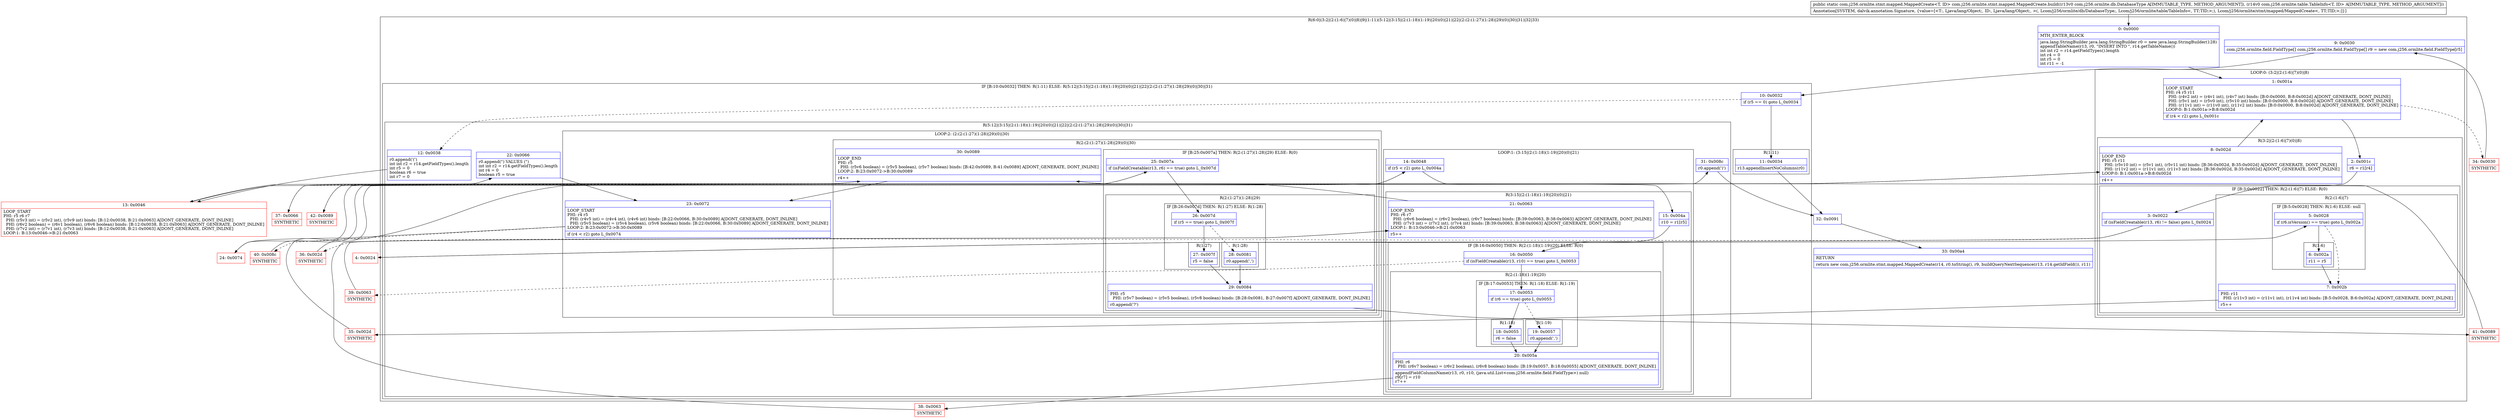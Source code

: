 digraph "CFG forcom.j256.ormlite.stmt.mapped.MappedCreate.build(Lcom\/j256\/ormlite\/db\/DatabaseType;Lcom\/j256\/ormlite\/table\/TableInfo;)Lcom\/j256\/ormlite\/stmt\/mapped\/MappedCreate;" {
subgraph cluster_Region_231644048 {
label = "R(6:0|(3:2|(2:(1:6)|7)(0)|8)|9|(1:11)(5:12|(3:15|(2:(1:18)(1:19)|20)(0)|21)|22|(2:(2:(1:27)(1:28)|29)(0)|30)|31)|32|33)";
node [shape=record,color=blue];
Node_0 [shape=record,label="{0\:\ 0x0000|MTH_ENTER_BLOCK\l|java.lang.StringBuilder java.lang.StringBuilder r0 = new java.lang.StringBuilder(128)\lappendTableName(r13, r0, \"INSERT INTO \", r14.getTableName())\lint int r2 = r14.getFieldTypes().length\lint r4 = 0\lint r5 = 0\lint r11 = \-1\l}"];
subgraph cluster_LoopRegion_1682206068 {
label = "LOOP:0: (3:2|(2:(1:6)|7)(0)|8)";
node [shape=record,color=blue];
Node_1 [shape=record,label="{1\:\ 0x001a|LOOP_START\lPHI: r4 r5 r11 \l  PHI: (r4v2 int) = (r4v1 int), (r4v7 int) binds: [B:0:0x0000, B:8:0x002d] A[DONT_GENERATE, DONT_INLINE]\l  PHI: (r5v1 int) = (r5v0 int), (r5v10 int) binds: [B:0:0x0000, B:8:0x002d] A[DONT_GENERATE, DONT_INLINE]\l  PHI: (r11v1 int) = (r11v0 int), (r11v2 int) binds: [B:0:0x0000, B:8:0x002d] A[DONT_GENERATE, DONT_INLINE]\lLOOP:0: B:1:0x001a\-\>B:8:0x002d\l|if (r4 \< r2) goto L_0x001c\l}"];
subgraph cluster_Region_1249960696 {
label = "R(3:2|(2:(1:6)|7)(0)|8)";
node [shape=record,color=blue];
Node_2 [shape=record,label="{2\:\ 0x001c|r6 = r1[r4]\l}"];
subgraph cluster_IfRegion_757869114 {
label = "IF [B:3:0x0022] THEN: R(2:(1:6)|7) ELSE: R(0)";
node [shape=record,color=blue];
Node_3 [shape=record,label="{3\:\ 0x0022|if (isFieldCreatable(r13, r6) != false) goto L_0x0024\l}"];
subgraph cluster_Region_2139707757 {
label = "R(2:(1:6)|7)";
node [shape=record,color=blue];
subgraph cluster_IfRegion_941312097 {
label = "IF [B:5:0x0028] THEN: R(1:6) ELSE: null";
node [shape=record,color=blue];
Node_5 [shape=record,label="{5\:\ 0x0028|if (r6.isVersion() == true) goto L_0x002a\l}"];
subgraph cluster_Region_1752143992 {
label = "R(1:6)";
node [shape=record,color=blue];
Node_6 [shape=record,label="{6\:\ 0x002a|r11 = r5\l}"];
}
}
Node_7 [shape=record,label="{7\:\ 0x002b|PHI: r11 \l  PHI: (r11v3 int) = (r11v1 int), (r11v4 int) binds: [B:5:0x0028, B:6:0x002a] A[DONT_GENERATE, DONT_INLINE]\l|r5++\l}"];
}
subgraph cluster_Region_1665972826 {
label = "R(0)";
node [shape=record,color=blue];
}
}
Node_8 [shape=record,label="{8\:\ 0x002d|LOOP_END\lPHI: r5 r11 \l  PHI: (r5v10 int) = (r5v1 int), (r5v11 int) binds: [B:36:0x002d, B:35:0x002d] A[DONT_GENERATE, DONT_INLINE]\l  PHI: (r11v2 int) = (r11v1 int), (r11v3 int) binds: [B:36:0x002d, B:35:0x002d] A[DONT_GENERATE, DONT_INLINE]\lLOOP:0: B:1:0x001a\-\>B:8:0x002d\l|r4++\l}"];
}
}
Node_9 [shape=record,label="{9\:\ 0x0030|com.j256.ormlite.field.FieldType[] com.j256.ormlite.field.FieldType[] r9 = new com.j256.ormlite.field.FieldType[r5]\l}"];
subgraph cluster_IfRegion_498045135 {
label = "IF [B:10:0x0032] THEN: R(1:11) ELSE: R(5:12|(3:15|(2:(1:18)(1:19)|20)(0)|21)|22|(2:(2:(1:27)(1:28)|29)(0)|30)|31)";
node [shape=record,color=blue];
Node_10 [shape=record,label="{10\:\ 0x0032|if (r5 == 0) goto L_0x0034\l}"];
subgraph cluster_Region_1012294546 {
label = "R(1:11)";
node [shape=record,color=blue];
Node_11 [shape=record,label="{11\:\ 0x0034|r13.appendInsertNoColumns(r0)\l}"];
}
subgraph cluster_Region_1543058090 {
label = "R(5:12|(3:15|(2:(1:18)(1:19)|20)(0)|21)|22|(2:(2:(1:27)(1:28)|29)(0)|30)|31)";
node [shape=record,color=blue];
Node_12 [shape=record,label="{12\:\ 0x0038|r0.append('(')\lint int r2 = r14.getFieldTypes().length\lint r5 = 0\lboolean r6 = true\lint r7 = 0\l}"];
subgraph cluster_LoopRegion_614745226 {
label = "LOOP:1: (3:15|(2:(1:18)(1:19)|20)(0)|21)";
node [shape=record,color=blue];
Node_14 [shape=record,label="{14\:\ 0x0048|if (r5 \< r2) goto L_0x004a\l}"];
subgraph cluster_Region_1349858976 {
label = "R(3:15|(2:(1:18)(1:19)|20)(0)|21)";
node [shape=record,color=blue];
Node_15 [shape=record,label="{15\:\ 0x004a|r10 = r1[r5]\l}"];
subgraph cluster_IfRegion_1746257886 {
label = "IF [B:16:0x0050] THEN: R(2:(1:18)(1:19)|20) ELSE: R(0)";
node [shape=record,color=blue];
Node_16 [shape=record,label="{16\:\ 0x0050|if (isFieldCreatable(r13, r10) == true) goto L_0x0053\l}"];
subgraph cluster_Region_1133434443 {
label = "R(2:(1:18)(1:19)|20)";
node [shape=record,color=blue];
subgraph cluster_IfRegion_1899673458 {
label = "IF [B:17:0x0053] THEN: R(1:18) ELSE: R(1:19)";
node [shape=record,color=blue];
Node_17 [shape=record,label="{17\:\ 0x0053|if (r6 == true) goto L_0x0055\l}"];
subgraph cluster_Region_1694654450 {
label = "R(1:18)";
node [shape=record,color=blue];
Node_18 [shape=record,label="{18\:\ 0x0055|r6 = false\l}"];
}
subgraph cluster_Region_979749004 {
label = "R(1:19)";
node [shape=record,color=blue];
Node_19 [shape=record,label="{19\:\ 0x0057|r0.append(',')\l}"];
}
}
Node_20 [shape=record,label="{20\:\ 0x005a|PHI: r6 \l  PHI: (r6v7 boolean) = (r6v2 boolean), (r6v8 boolean) binds: [B:19:0x0057, B:18:0x0055] A[DONT_GENERATE, DONT_INLINE]\l|appendFieldColumnName(r13, r0, r10, (java.util.List\<com.j256.ormlite.field.FieldType\>) null)\lr9[r7] = r10\lr7++\l}"];
}
subgraph cluster_Region_170902269 {
label = "R(0)";
node [shape=record,color=blue];
}
}
Node_21 [shape=record,label="{21\:\ 0x0063|LOOP_END\lPHI: r6 r7 \l  PHI: (r6v6 boolean) = (r6v2 boolean), (r6v7 boolean) binds: [B:39:0x0063, B:38:0x0063] A[DONT_GENERATE, DONT_INLINE]\l  PHI: (r7v3 int) = (r7v2 int), (r7v4 int) binds: [B:39:0x0063, B:38:0x0063] A[DONT_GENERATE, DONT_INLINE]\lLOOP:1: B:13:0x0046\-\>B:21:0x0063\l|r5++\l}"];
}
}
Node_22 [shape=record,label="{22\:\ 0x0066|r0.append(\") VALUES (\")\lint int r2 = r14.getFieldTypes().length\lint r4 = 0\lboolean r5 = true\l}"];
subgraph cluster_LoopRegion_204941192 {
label = "LOOP:2: (2:(2:(1:27)(1:28)|29)(0)|30)";
node [shape=record,color=blue];
Node_23 [shape=record,label="{23\:\ 0x0072|LOOP_START\lPHI: r4 r5 \l  PHI: (r4v5 int) = (r4v4 int), (r4v6 int) binds: [B:22:0x0066, B:30:0x0089] A[DONT_GENERATE, DONT_INLINE]\l  PHI: (r5v5 boolean) = (r5v4 boolean), (r5v6 boolean) binds: [B:22:0x0066, B:30:0x0089] A[DONT_GENERATE, DONT_INLINE]\lLOOP:2: B:23:0x0072\-\>B:30:0x0089\l|if (r4 \< r2) goto L_0x0074\l}"];
subgraph cluster_Region_284326002 {
label = "R(2:(2:(1:27)(1:28)|29)(0)|30)";
node [shape=record,color=blue];
subgraph cluster_IfRegion_179417744 {
label = "IF [B:25:0x007a] THEN: R(2:(1:27)(1:28)|29) ELSE: R(0)";
node [shape=record,color=blue];
Node_25 [shape=record,label="{25\:\ 0x007a|if (isFieldCreatable(r13, r6) == true) goto L_0x007d\l}"];
subgraph cluster_Region_1580560410 {
label = "R(2:(1:27)(1:28)|29)";
node [shape=record,color=blue];
subgraph cluster_IfRegion_507622382 {
label = "IF [B:26:0x007d] THEN: R(1:27) ELSE: R(1:28)";
node [shape=record,color=blue];
Node_26 [shape=record,label="{26\:\ 0x007d|if (r5 == true) goto L_0x007f\l}"];
subgraph cluster_Region_1766563066 {
label = "R(1:27)";
node [shape=record,color=blue];
Node_27 [shape=record,label="{27\:\ 0x007f|r5 = false\l}"];
}
subgraph cluster_Region_1280010075 {
label = "R(1:28)";
node [shape=record,color=blue];
Node_28 [shape=record,label="{28\:\ 0x0081|r0.append(',')\l}"];
}
}
Node_29 [shape=record,label="{29\:\ 0x0084|PHI: r5 \l  PHI: (r5v7 boolean) = (r5v5 boolean), (r5v8 boolean) binds: [B:28:0x0081, B:27:0x007f] A[DONT_GENERATE, DONT_INLINE]\l|r0.append('?')\l}"];
}
subgraph cluster_Region_1289531183 {
label = "R(0)";
node [shape=record,color=blue];
}
}
Node_30 [shape=record,label="{30\:\ 0x0089|LOOP_END\lPHI: r5 \l  PHI: (r5v6 boolean) = (r5v5 boolean), (r5v7 boolean) binds: [B:42:0x0089, B:41:0x0089] A[DONT_GENERATE, DONT_INLINE]\lLOOP:2: B:23:0x0072\-\>B:30:0x0089\l|r4++\l}"];
}
}
Node_31 [shape=record,label="{31\:\ 0x008c|r0.append(')')\l}"];
}
}
Node_32 [shape=record,label="{32\:\ 0x0091}"];
Node_33 [shape=record,label="{33\:\ 0x00a4|RETURN\l|return new com.j256.ormlite.stmt.mapped.MappedCreate(r14, r0.toString(), r9, buildQueryNextSequence(r13, r14.getIdField()), r11)\l}"];
}
Node_4 [shape=record,color=red,label="{4\:\ 0x0024}"];
Node_13 [shape=record,color=red,label="{13\:\ 0x0046|LOOP_START\lPHI: r5 r6 r7 \l  PHI: (r5v3 int) = (r5v2 int), (r5v9 int) binds: [B:12:0x0038, B:21:0x0063] A[DONT_GENERATE, DONT_INLINE]\l  PHI: (r6v2 boolean) = (r6v1 boolean), (r6v6 boolean) binds: [B:12:0x0038, B:21:0x0063] A[DONT_GENERATE, DONT_INLINE]\l  PHI: (r7v2 int) = (r7v1 int), (r7v3 int) binds: [B:12:0x0038, B:21:0x0063] A[DONT_GENERATE, DONT_INLINE]\lLOOP:1: B:13:0x0046\-\>B:21:0x0063\l}"];
Node_24 [shape=record,color=red,label="{24\:\ 0x0074}"];
Node_34 [shape=record,color=red,label="{34\:\ 0x0030|SYNTHETIC\l}"];
Node_35 [shape=record,color=red,label="{35\:\ 0x002d|SYNTHETIC\l}"];
Node_36 [shape=record,color=red,label="{36\:\ 0x002d|SYNTHETIC\l}"];
Node_37 [shape=record,color=red,label="{37\:\ 0x0066|SYNTHETIC\l}"];
Node_38 [shape=record,color=red,label="{38\:\ 0x0063|SYNTHETIC\l}"];
Node_39 [shape=record,color=red,label="{39\:\ 0x0063|SYNTHETIC\l}"];
Node_40 [shape=record,color=red,label="{40\:\ 0x008c|SYNTHETIC\l}"];
Node_41 [shape=record,color=red,label="{41\:\ 0x0089|SYNTHETIC\l}"];
Node_42 [shape=record,color=red,label="{42\:\ 0x0089|SYNTHETIC\l}"];
MethodNode[shape=record,label="{public static com.j256.ormlite.stmt.mapped.MappedCreate\<T, ID\> com.j256.ormlite.stmt.mapped.MappedCreate.build((r13v0 com.j256.ormlite.db.DatabaseType A[IMMUTABLE_TYPE, METHOD_ARGUMENT]), (r14v0 com.j256.ormlite.table.TableInfo\<T, ID\> A[IMMUTABLE_TYPE, METHOD_ARGUMENT]))  | Annotation[SYSTEM, dalvik.annotation.Signature, \{value=[\<T:, Ljava\/lang\/Object;, ID:, Ljava\/lang\/Object;, \>(, Lcom\/j256\/ormlite\/db\/DatabaseType;, Lcom\/j256\/ormlite\/table\/TableInfo\<, TT;TID;\>;), Lcom\/j256\/ormlite\/stmt\/mapped\/MappedCreate\<, TT;TID;\>;]\}]\l}"];
MethodNode -> Node_0;
Node_0 -> Node_1;
Node_1 -> Node_2;
Node_1 -> Node_34[style=dashed];
Node_2 -> Node_3;
Node_3 -> Node_4;
Node_3 -> Node_36[style=dashed];
Node_5 -> Node_6;
Node_5 -> Node_7[style=dashed];
Node_6 -> Node_7;
Node_7 -> Node_35;
Node_8 -> Node_1;
Node_9 -> Node_10;
Node_10 -> Node_11;
Node_10 -> Node_12[style=dashed];
Node_11 -> Node_32;
Node_12 -> Node_13;
Node_14 -> Node_15;
Node_14 -> Node_37[style=dashed];
Node_15 -> Node_16;
Node_16 -> Node_17;
Node_16 -> Node_39[style=dashed];
Node_17 -> Node_18;
Node_17 -> Node_19[style=dashed];
Node_18 -> Node_20;
Node_19 -> Node_20;
Node_20 -> Node_38;
Node_21 -> Node_13;
Node_22 -> Node_23;
Node_23 -> Node_24;
Node_23 -> Node_40[style=dashed];
Node_25 -> Node_26;
Node_25 -> Node_42[style=dashed];
Node_26 -> Node_27;
Node_26 -> Node_28[style=dashed];
Node_27 -> Node_29;
Node_28 -> Node_29;
Node_29 -> Node_41;
Node_30 -> Node_23;
Node_31 -> Node_32;
Node_32 -> Node_33;
Node_4 -> Node_5;
Node_13 -> Node_14;
Node_24 -> Node_25;
Node_34 -> Node_9;
Node_35 -> Node_8;
Node_36 -> Node_8;
Node_37 -> Node_22;
Node_38 -> Node_21;
Node_39 -> Node_21;
Node_40 -> Node_31;
Node_41 -> Node_30;
Node_42 -> Node_30;
}

